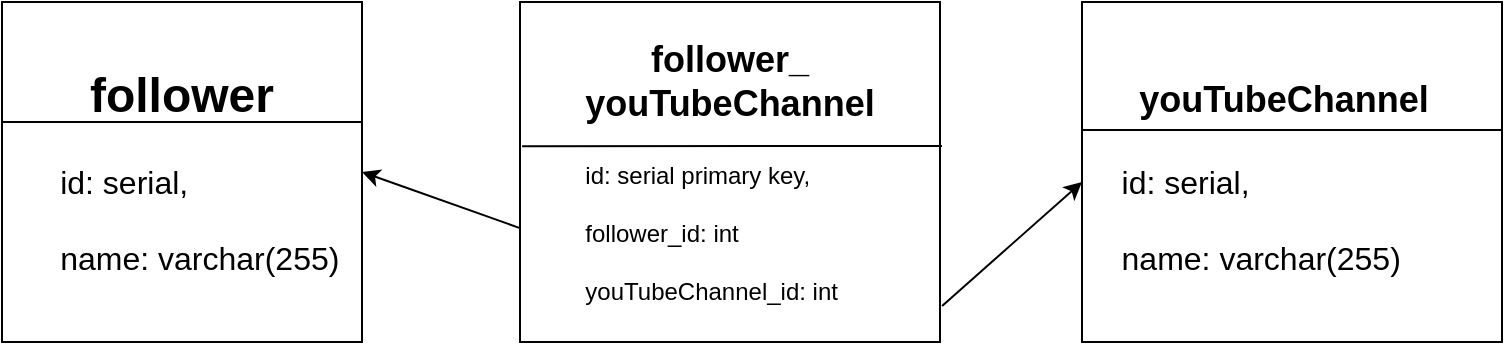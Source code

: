 <mxfile version="18.2.0" type="github">
  <diagram id="rMPfCozTkvAufyjt28ga" name="Page-1">
    <mxGraphModel dx="868" dy="477" grid="1" gridSize="10" guides="1" tooltips="1" connect="1" arrows="1" fold="1" page="1" pageScale="1" pageWidth="827" pageHeight="1169" math="0" shadow="0">
      <root>
        <mxCell id="0" />
        <mxCell id="1" parent="0" />
        <mxCell id="sRB7kJwWuna_6rLjlJrJ-1" value="&lt;div style=&quot;text-align: center;&quot;&gt;&lt;font style=&quot;&quot;&gt;&lt;b style=&quot;&quot;&gt;&lt;span style=&quot;font-size: 24px;&quot;&gt;&amp;nbsp; &amp;nbsp;&amp;nbsp;&lt;/span&gt;&lt;font style=&quot;font-size: 18px;&quot;&gt;youTubeChannel&lt;/font&gt;&lt;/b&gt;&lt;/font&gt;&lt;/div&gt;&lt;div&gt;&lt;font size=&quot;3&quot;&gt;&lt;br&gt;&lt;/font&gt;&lt;/div&gt;&lt;div&gt;&lt;font size=&quot;3&quot;&gt;&amp;nbsp; &amp;nbsp; id: serial,&lt;/font&gt;&lt;/div&gt;&lt;div&gt;&lt;font size=&quot;3&quot;&gt;&lt;br&gt;&lt;/font&gt;&lt;/div&gt;&lt;div&gt;&lt;font size=&quot;3&quot;&gt;&amp;nbsp; &amp;nbsp; name: varchar(255)&lt;/font&gt;&lt;/div&gt;" style="rounded=0;whiteSpace=wrap;html=1;align=left;" vertex="1" parent="1">
          <mxGeometry x="600" y="150" width="210" height="170" as="geometry" />
        </mxCell>
        <mxCell id="sRB7kJwWuna_6rLjlJrJ-2" value="&lt;div&gt;&lt;b style=&quot;&quot;&gt;&lt;font style=&quot;font-size: 18px;&quot;&gt;follower_&lt;/font&gt;&lt;/b&gt;&lt;/div&gt;&lt;div&gt;&lt;b style=&quot;&quot;&gt;&lt;font style=&quot;font-size: 18px;&quot;&gt;youTubeChannel&lt;/font&gt;&lt;/b&gt;&lt;/div&gt;&lt;div style=&quot;text-align: left;&quot;&gt;&lt;font style=&quot;font-size: 15px;&quot; size=&quot;3&quot;&gt;&amp;nbsp; &amp;nbsp;&amp;nbsp;&lt;/font&gt;&lt;/div&gt;&lt;div style=&quot;text-align: left;&quot;&gt;&lt;font style=&quot;font-size: 12px;&quot;&gt;id: serial primary key,&lt;/font&gt;&lt;/div&gt;&lt;div style=&quot;text-align: left;&quot;&gt;&lt;font style=&quot;font-size: 12px;&quot;&gt;&lt;br&gt;&lt;/font&gt;&lt;/div&gt;&lt;div style=&quot;text-align: left;&quot;&gt;&lt;font style=&quot;font-size: 12px;&quot;&gt;follower_id: int&amp;nbsp;&lt;/font&gt;&lt;/div&gt;&lt;div style=&quot;text-align: left;&quot;&gt;&lt;font style=&quot;font-size: 12px;&quot;&gt;&lt;br&gt;&lt;/font&gt;&lt;/div&gt;&lt;div style=&quot;text-align: left;&quot;&gt;&lt;font style=&quot;font-size: 12px;&quot;&gt;youTubeChannel_id: int&amp;nbsp;&lt;/font&gt;&lt;/div&gt;" style="rounded=0;whiteSpace=wrap;html=1;" vertex="1" parent="1">
          <mxGeometry x="319" y="150" width="210" height="170" as="geometry" />
        </mxCell>
        <mxCell id="sRB7kJwWuna_6rLjlJrJ-3" value="&lt;div style=&quot;&quot;&gt;&lt;span style=&quot;font-size: 24px;&quot;&gt;&lt;b&gt;follower&lt;/b&gt;&lt;/span&gt;&lt;/div&gt;&lt;div style=&quot;text-align: left;&quot;&gt;&lt;font size=&quot;3&quot;&gt;&lt;br&gt;&lt;/font&gt;&lt;/div&gt;&lt;div style=&quot;text-align: left;&quot;&gt;&lt;font size=&quot;3&quot;&gt;&amp;nbsp; &amp;nbsp; id: serial,&lt;/font&gt;&lt;/div&gt;&lt;div style=&quot;text-align: left;&quot;&gt;&lt;font size=&quot;3&quot;&gt;&lt;br&gt;&lt;/font&gt;&lt;/div&gt;&lt;div style=&quot;text-align: left;&quot;&gt;&lt;font size=&quot;3&quot;&gt;&amp;nbsp; &amp;nbsp; name: varchar(255)&lt;/font&gt;&lt;/div&gt;" style="rounded=0;whiteSpace=wrap;html=1;" vertex="1" parent="1">
          <mxGeometry x="60" y="150" width="180" height="170" as="geometry" />
        </mxCell>
        <mxCell id="sRB7kJwWuna_6rLjlJrJ-4" value="" style="endArrow=none;html=1;rounded=0;fontSize=18;entryX=1;entryY=0.353;entryDx=0;entryDy=0;entryPerimeter=0;" edge="1" parent="1" target="sRB7kJwWuna_6rLjlJrJ-3">
          <mxGeometry width="50" height="50" relative="1" as="geometry">
            <mxPoint x="60" y="210" as="sourcePoint" />
            <mxPoint x="450" y="320" as="targetPoint" />
            <Array as="points">
              <mxPoint x="110" y="210" />
            </Array>
          </mxGeometry>
        </mxCell>
        <mxCell id="sRB7kJwWuna_6rLjlJrJ-6" value="" style="endArrow=none;html=1;rounded=0;fontSize=18;" edge="1" parent="1">
          <mxGeometry width="50" height="50" relative="1" as="geometry">
            <mxPoint x="600" y="214" as="sourcePoint" />
            <mxPoint x="810" y="214" as="targetPoint" />
          </mxGeometry>
        </mxCell>
        <mxCell id="sRB7kJwWuna_6rLjlJrJ-7" value="" style="endArrow=classic;html=1;rounded=0;fontSize=18;exitX=0;exitY=0.665;exitDx=0;exitDy=0;exitPerimeter=0;entryX=1;entryY=0.5;entryDx=0;entryDy=0;" edge="1" parent="1" source="sRB7kJwWuna_6rLjlJrJ-2" target="sRB7kJwWuna_6rLjlJrJ-3">
          <mxGeometry width="50" height="50" relative="1" as="geometry">
            <mxPoint x="400" y="370" as="sourcePoint" />
            <mxPoint x="450" y="320" as="targetPoint" />
          </mxGeometry>
        </mxCell>
        <mxCell id="sRB7kJwWuna_6rLjlJrJ-8" value="" style="endArrow=classic;html=1;rounded=0;fontSize=18;exitX=1.005;exitY=0.894;exitDx=0;exitDy=0;exitPerimeter=0;" edge="1" parent="1" source="sRB7kJwWuna_6rLjlJrJ-2">
          <mxGeometry width="50" height="50" relative="1" as="geometry">
            <mxPoint x="400" y="370" as="sourcePoint" />
            <mxPoint x="600" y="240" as="targetPoint" />
          </mxGeometry>
        </mxCell>
        <mxCell id="sRB7kJwWuna_6rLjlJrJ-9" value="" style="endArrow=none;html=1;rounded=0;fontSize=18;exitX=0.005;exitY=0.424;exitDx=0;exitDy=0;exitPerimeter=0;" edge="1" parent="1" source="sRB7kJwWuna_6rLjlJrJ-2">
          <mxGeometry width="50" height="50" relative="1" as="geometry">
            <mxPoint x="320" y="211" as="sourcePoint" />
            <mxPoint x="530" y="222" as="targetPoint" />
          </mxGeometry>
        </mxCell>
      </root>
    </mxGraphModel>
  </diagram>
</mxfile>
